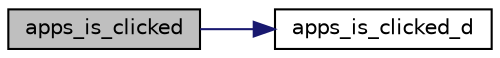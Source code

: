 digraph "apps_is_clicked"
{
 // LATEX_PDF_SIZE
  bgcolor="transparent";
  edge [fontname="Helvetica",fontsize="10",labelfontname="Helvetica",labelfontsize="10"];
  node [fontname="Helvetica",fontsize="10",shape=record];
  rankdir="LR";
  Node1 [label="apps_is_clicked",height=0.2,width=0.4,color="black", fillcolor="grey75", style="filled", fontcolor="black",tooltip="Returns whether the selected area has been clicked @x_start - starting position x @y_start - starting..."];
  Node1 -> Node2 [color="midnightblue",fontsize="10",style="solid",fontname="Helvetica"];
  Node2 [label="apps_is_clicked_d",height=0.2,width=0.4,color="black",URL="$wp__apps_2src_2util_8c.html#a56bdcaf09de9faec22e4f26dd6fa6bb9",tooltip="apps_is_clicked with extra options @x - X position of the cursor @y - Y position of the cursor @x_sta..."];
}
